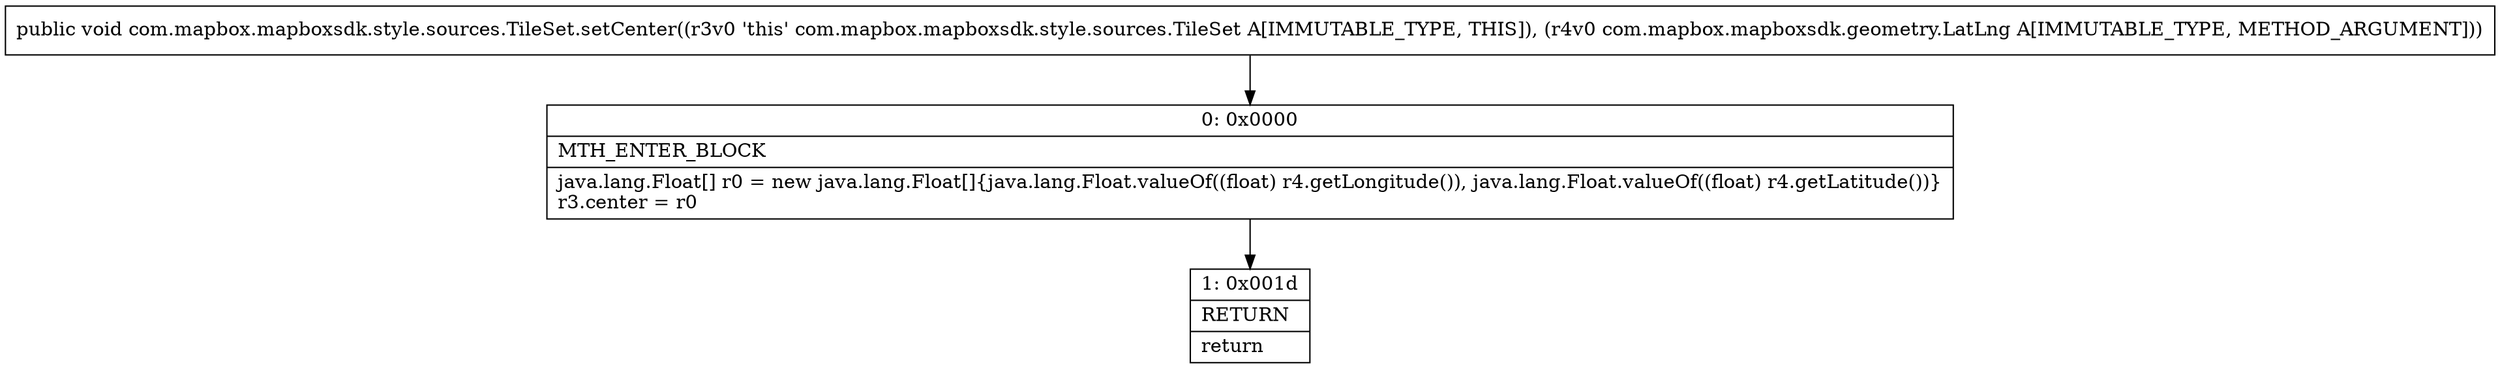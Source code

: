 digraph "CFG forcom.mapbox.mapboxsdk.style.sources.TileSet.setCenter(Lcom\/mapbox\/mapboxsdk\/geometry\/LatLng;)V" {
Node_0 [shape=record,label="{0\:\ 0x0000|MTH_ENTER_BLOCK\l|java.lang.Float[] r0 = new java.lang.Float[]\{java.lang.Float.valueOf((float) r4.getLongitude()), java.lang.Float.valueOf((float) r4.getLatitude())\}\lr3.center = r0\l}"];
Node_1 [shape=record,label="{1\:\ 0x001d|RETURN\l|return\l}"];
MethodNode[shape=record,label="{public void com.mapbox.mapboxsdk.style.sources.TileSet.setCenter((r3v0 'this' com.mapbox.mapboxsdk.style.sources.TileSet A[IMMUTABLE_TYPE, THIS]), (r4v0 com.mapbox.mapboxsdk.geometry.LatLng A[IMMUTABLE_TYPE, METHOD_ARGUMENT])) }"];
MethodNode -> Node_0;
Node_0 -> Node_1;
}

